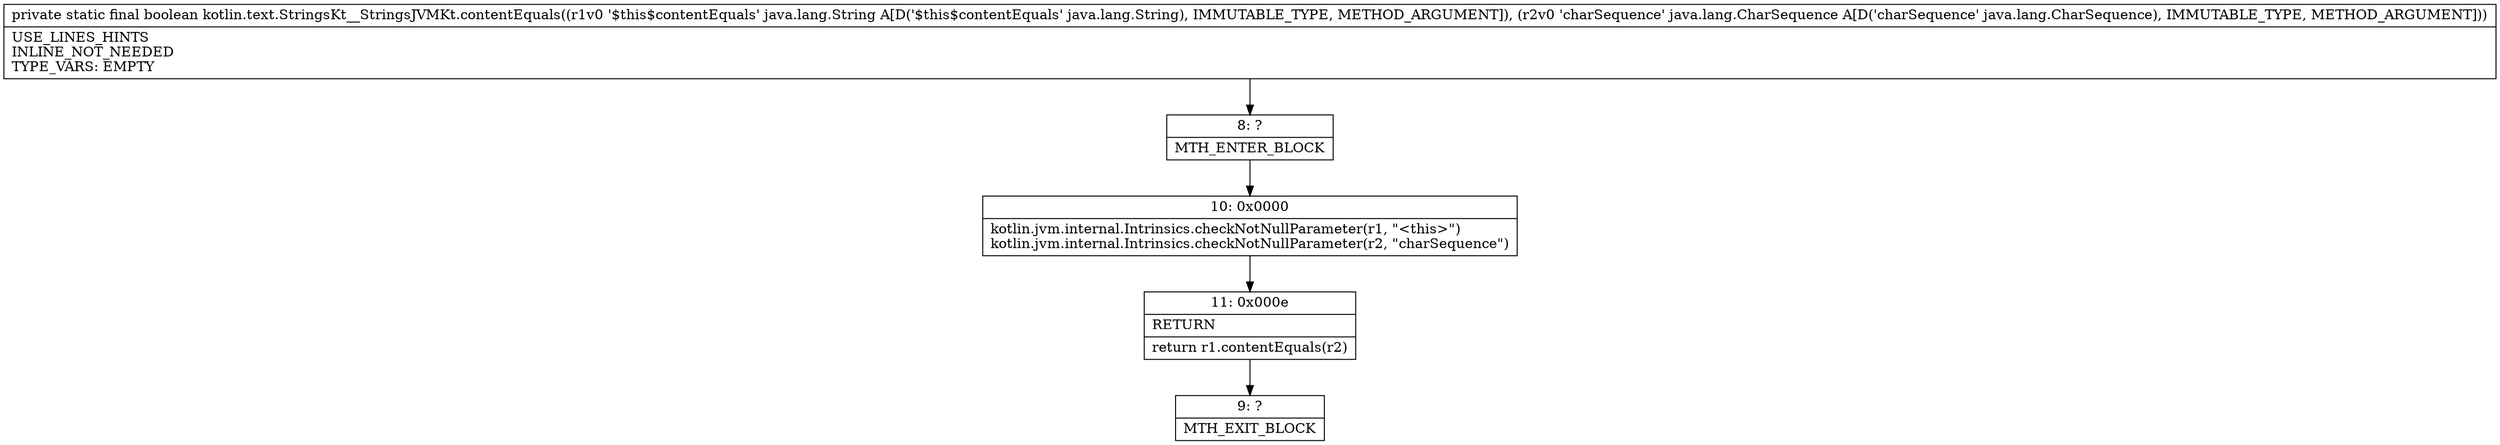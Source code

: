 digraph "CFG forkotlin.text.StringsKt__StringsJVMKt.contentEquals(Ljava\/lang\/String;Ljava\/lang\/CharSequence;)Z" {
Node_8 [shape=record,label="{8\:\ ?|MTH_ENTER_BLOCK\l}"];
Node_10 [shape=record,label="{10\:\ 0x0000|kotlin.jvm.internal.Intrinsics.checkNotNullParameter(r1, \"\<this\>\")\lkotlin.jvm.internal.Intrinsics.checkNotNullParameter(r2, \"charSequence\")\l}"];
Node_11 [shape=record,label="{11\:\ 0x000e|RETURN\l|return r1.contentEquals(r2)\l}"];
Node_9 [shape=record,label="{9\:\ ?|MTH_EXIT_BLOCK\l}"];
MethodNode[shape=record,label="{private static final boolean kotlin.text.StringsKt__StringsJVMKt.contentEquals((r1v0 '$this$contentEquals' java.lang.String A[D('$this$contentEquals' java.lang.String), IMMUTABLE_TYPE, METHOD_ARGUMENT]), (r2v0 'charSequence' java.lang.CharSequence A[D('charSequence' java.lang.CharSequence), IMMUTABLE_TYPE, METHOD_ARGUMENT]))  | USE_LINES_HINTS\lINLINE_NOT_NEEDED\lTYPE_VARS: EMPTY\l}"];
MethodNode -> Node_8;Node_8 -> Node_10;
Node_10 -> Node_11;
Node_11 -> Node_9;
}

